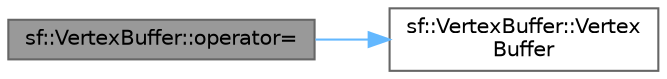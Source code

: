 digraph "sf::VertexBuffer::operator="
{
 // LATEX_PDF_SIZE
  bgcolor="transparent";
  edge [fontname=Helvetica,fontsize=10,labelfontname=Helvetica,labelfontsize=10];
  node [fontname=Helvetica,fontsize=10,shape=box,height=0.2,width=0.4];
  rankdir="LR";
  Node1 [id="Node000001",label="sf::VertexBuffer::operator=",height=0.2,width=0.4,color="gray40", fillcolor="grey60", style="filled", fontcolor="black",tooltip="Overload of assignment operator."];
  Node1 -> Node2 [id="edge1_Node000001_Node000002",color="steelblue1",style="solid",tooltip=" "];
  Node2 [id="Node000002",label="sf::VertexBuffer::Vertex\lBuffer",height=0.2,width=0.4,color="grey40", fillcolor="white", style="filled",URL="$classsf_1_1_vertex_buffer.html#aba8836c571cef25a0f80e478add1560a",tooltip="Default constructor."];
}
